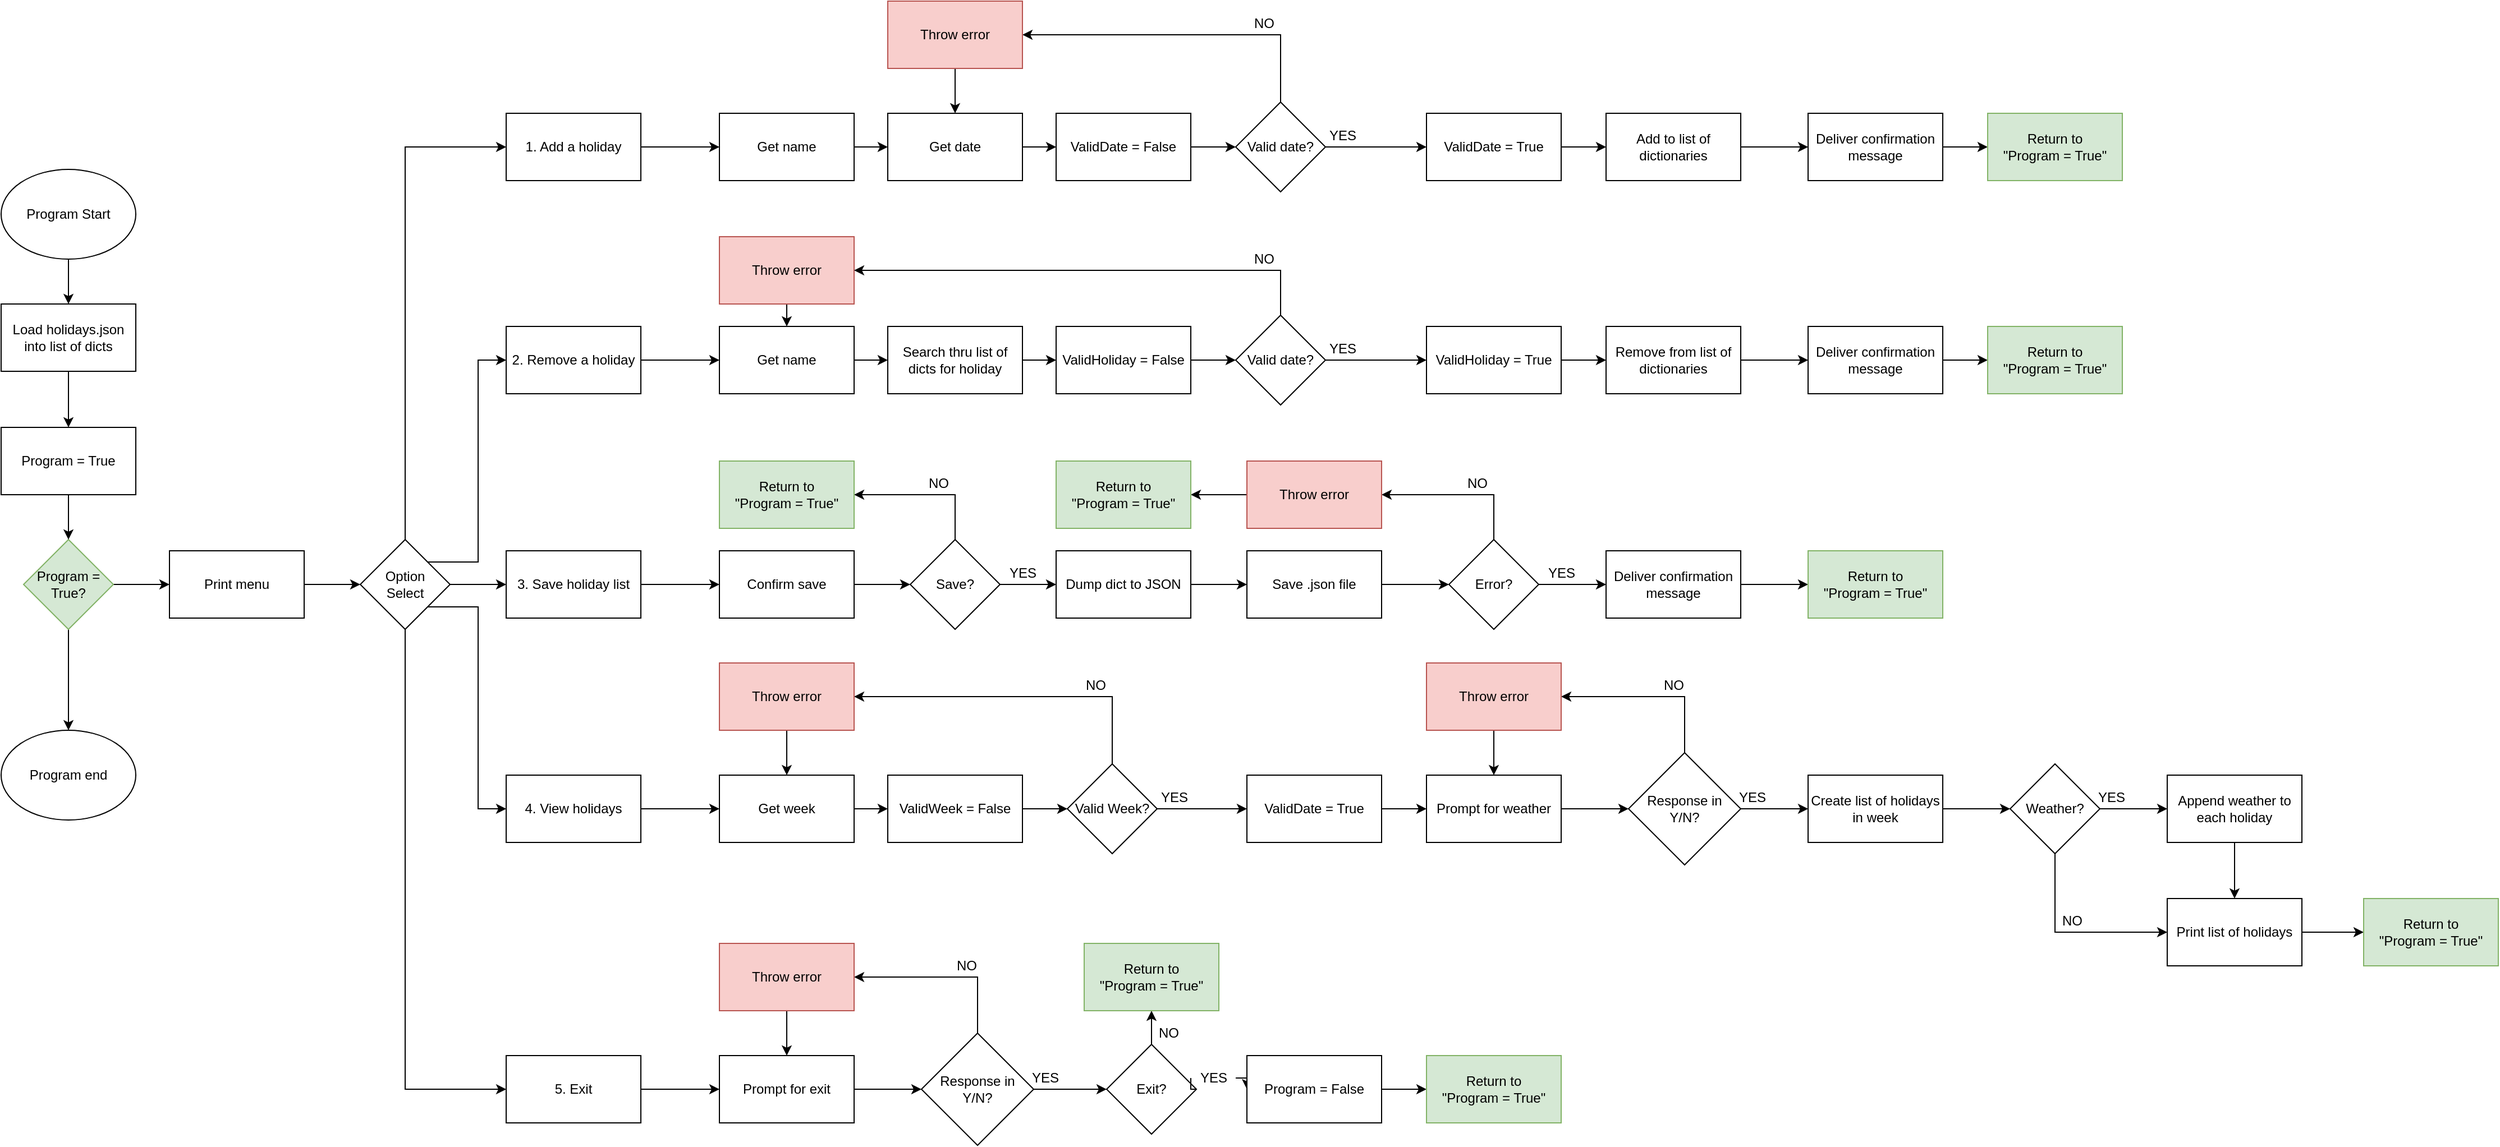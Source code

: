 <mxfile version="15.4.1" type="device"><diagram id="gChN1riZ-aD3KHlzx4yM" name="Page-1"><mxGraphModel dx="1038" dy="947" grid="0" gridSize="10" guides="1" tooltips="1" connect="1" arrows="1" fold="1" page="0" pageScale="1" pageWidth="850" pageHeight="1100" math="0" shadow="0"><root><mxCell id="0"/><mxCell id="1" parent="0"/><mxCell id="xtIDp_8SXlCwcY55oBJd-179" style="edgeStyle=orthogonalEdgeStyle;rounded=0;orthogonalLoop=1;jettySize=auto;html=1;exitX=0.5;exitY=1;exitDx=0;exitDy=0;" parent="1" source="xtIDp_8SXlCwcY55oBJd-1" target="xtIDp_8SXlCwcY55oBJd-19" edge="1"><mxGeometry relative="1" as="geometry"/></mxCell><mxCell id="xtIDp_8SXlCwcY55oBJd-1" value="Program Start" style="ellipse;whiteSpace=wrap;html=1;" parent="1" vertex="1"><mxGeometry x="80" y="-130" width="120" height="80" as="geometry"/></mxCell><mxCell id="xtIDp_8SXlCwcY55oBJd-61" style="edgeStyle=orthogonalEdgeStyle;rounded=0;orthogonalLoop=1;jettySize=auto;html=1;exitX=0.5;exitY=0;exitDx=0;exitDy=0;entryX=0;entryY=0.5;entryDx=0;entryDy=0;" parent="1" source="xtIDp_8SXlCwcY55oBJd-2" target="xtIDp_8SXlCwcY55oBJd-8" edge="1"><mxGeometry relative="1" as="geometry"/></mxCell><mxCell id="xtIDp_8SXlCwcY55oBJd-62" style="edgeStyle=orthogonalEdgeStyle;rounded=0;orthogonalLoop=1;jettySize=auto;html=1;exitX=1;exitY=0;exitDx=0;exitDy=0;entryX=0;entryY=0.5;entryDx=0;entryDy=0;" parent="1" source="xtIDp_8SXlCwcY55oBJd-2" target="xtIDp_8SXlCwcY55oBJd-11" edge="1"><mxGeometry relative="1" as="geometry"/></mxCell><mxCell id="xtIDp_8SXlCwcY55oBJd-63" style="edgeStyle=orthogonalEdgeStyle;rounded=0;orthogonalLoop=1;jettySize=auto;html=1;exitX=1;exitY=0.5;exitDx=0;exitDy=0;entryX=0;entryY=0.5;entryDx=0;entryDy=0;" parent="1" source="xtIDp_8SXlCwcY55oBJd-2" target="xtIDp_8SXlCwcY55oBJd-7" edge="1"><mxGeometry relative="1" as="geometry"/></mxCell><mxCell id="xtIDp_8SXlCwcY55oBJd-64" style="edgeStyle=orthogonalEdgeStyle;rounded=0;orthogonalLoop=1;jettySize=auto;html=1;exitX=1;exitY=1;exitDx=0;exitDy=0;entryX=0;entryY=0.5;entryDx=0;entryDy=0;" parent="1" source="xtIDp_8SXlCwcY55oBJd-2" target="xtIDp_8SXlCwcY55oBJd-10" edge="1"><mxGeometry relative="1" as="geometry"/></mxCell><mxCell id="xtIDp_8SXlCwcY55oBJd-65" style="edgeStyle=orthogonalEdgeStyle;rounded=0;orthogonalLoop=1;jettySize=auto;html=1;exitX=0.5;exitY=1;exitDx=0;exitDy=0;entryX=0;entryY=0.5;entryDx=0;entryDy=0;" parent="1" source="xtIDp_8SXlCwcY55oBJd-2" target="xtIDp_8SXlCwcY55oBJd-9" edge="1"><mxGeometry relative="1" as="geometry"/></mxCell><mxCell id="xtIDp_8SXlCwcY55oBJd-2" value="Option&lt;br&gt;Select" style="rhombus;whiteSpace=wrap;html=1;" parent="1" vertex="1"><mxGeometry x="400" y="200" width="80" height="80" as="geometry"/></mxCell><mxCell id="xtIDp_8SXlCwcY55oBJd-3" value="Program end" style="ellipse;whiteSpace=wrap;html=1;" parent="1" vertex="1"><mxGeometry x="80" y="370" width="120" height="80" as="geometry"/></mxCell><mxCell id="xtIDp_8SXlCwcY55oBJd-182" style="edgeStyle=orthogonalEdgeStyle;rounded=0;orthogonalLoop=1;jettySize=auto;html=1;exitX=0.5;exitY=1;exitDx=0;exitDy=0;" parent="1" source="xtIDp_8SXlCwcY55oBJd-5" target="xtIDp_8SXlCwcY55oBJd-3" edge="1"><mxGeometry relative="1" as="geometry"/></mxCell><mxCell id="xtIDp_8SXlCwcY55oBJd-183" style="edgeStyle=orthogonalEdgeStyle;rounded=0;orthogonalLoop=1;jettySize=auto;html=1;exitX=1;exitY=0.5;exitDx=0;exitDy=0;" parent="1" source="xtIDp_8SXlCwcY55oBJd-5" target="xtIDp_8SXlCwcY55oBJd-6" edge="1"><mxGeometry relative="1" as="geometry"/></mxCell><mxCell id="xtIDp_8SXlCwcY55oBJd-5" value="Program = True?" style="rhombus;whiteSpace=wrap;html=1;fillColor=#d5e8d4;strokeColor=#82b366;" parent="1" vertex="1"><mxGeometry x="100" y="200" width="80" height="80" as="geometry"/></mxCell><mxCell id="xtIDp_8SXlCwcY55oBJd-184" style="edgeStyle=orthogonalEdgeStyle;rounded=0;orthogonalLoop=1;jettySize=auto;html=1;exitX=1;exitY=0.5;exitDx=0;exitDy=0;" parent="1" source="xtIDp_8SXlCwcY55oBJd-6" target="xtIDp_8SXlCwcY55oBJd-2" edge="1"><mxGeometry relative="1" as="geometry"/></mxCell><mxCell id="xtIDp_8SXlCwcY55oBJd-6" value="Print menu" style="rounded=0;whiteSpace=wrap;html=1;" parent="1" vertex="1"><mxGeometry x="230" y="210" width="120" height="60" as="geometry"/></mxCell><mxCell id="xtIDp_8SXlCwcY55oBJd-81" style="edgeStyle=orthogonalEdgeStyle;rounded=0;orthogonalLoop=1;jettySize=auto;html=1;exitX=1;exitY=0.5;exitDx=0;exitDy=0;entryX=0;entryY=0.5;entryDx=0;entryDy=0;" parent="1" source="xtIDp_8SXlCwcY55oBJd-7" target="xtIDp_8SXlCwcY55oBJd-66" edge="1"><mxGeometry relative="1" as="geometry"/></mxCell><mxCell id="xtIDp_8SXlCwcY55oBJd-7" value="3. Save holiday list" style="rounded=0;whiteSpace=wrap;html=1;" parent="1" vertex="1"><mxGeometry x="530" y="210" width="120" height="60" as="geometry"/></mxCell><mxCell id="xtIDp_8SXlCwcY55oBJd-71" style="edgeStyle=orthogonalEdgeStyle;rounded=0;orthogonalLoop=1;jettySize=auto;html=1;exitX=1;exitY=0.5;exitDx=0;exitDy=0;entryX=0;entryY=0.5;entryDx=0;entryDy=0;" parent="1" source="xtIDp_8SXlCwcY55oBJd-8" target="xtIDp_8SXlCwcY55oBJd-12" edge="1"><mxGeometry relative="1" as="geometry"/></mxCell><mxCell id="xtIDp_8SXlCwcY55oBJd-8" value="1. Add a holiday" style="rounded=0;whiteSpace=wrap;html=1;" parent="1" vertex="1"><mxGeometry x="530" y="-180" width="120" height="60" as="geometry"/></mxCell><mxCell id="xtIDp_8SXlCwcY55oBJd-169" style="edgeStyle=orthogonalEdgeStyle;rounded=0;orthogonalLoop=1;jettySize=auto;html=1;exitX=1;exitY=0.5;exitDx=0;exitDy=0;" parent="1" source="xtIDp_8SXlCwcY55oBJd-9" target="xtIDp_8SXlCwcY55oBJd-154" edge="1"><mxGeometry relative="1" as="geometry"/></mxCell><mxCell id="xtIDp_8SXlCwcY55oBJd-9" value="5. Exit" style="rounded=0;whiteSpace=wrap;html=1;" parent="1" vertex="1"><mxGeometry x="530" y="660" width="120" height="60" as="geometry"/></mxCell><mxCell id="xtIDp_8SXlCwcY55oBJd-111" style="edgeStyle=orthogonalEdgeStyle;rounded=0;orthogonalLoop=1;jettySize=auto;html=1;exitX=1;exitY=0.5;exitDx=0;exitDy=0;entryX=0;entryY=0.5;entryDx=0;entryDy=0;" parent="1" source="xtIDp_8SXlCwcY55oBJd-10" target="xtIDp_8SXlCwcY55oBJd-105" edge="1"><mxGeometry relative="1" as="geometry"/></mxCell><mxCell id="xtIDp_8SXlCwcY55oBJd-10" value="4. View holidays" style="rounded=0;whiteSpace=wrap;html=1;" parent="1" vertex="1"><mxGeometry x="530" y="410" width="120" height="60" as="geometry"/></mxCell><mxCell id="xtIDp_8SXlCwcY55oBJd-55" style="edgeStyle=orthogonalEdgeStyle;rounded=0;orthogonalLoop=1;jettySize=auto;html=1;exitX=1;exitY=0.5;exitDx=0;exitDy=0;entryX=0;entryY=0.5;entryDx=0;entryDy=0;" parent="1" source="xtIDp_8SXlCwcY55oBJd-11" target="xtIDp_8SXlCwcY55oBJd-34" edge="1"><mxGeometry relative="1" as="geometry"/></mxCell><mxCell id="xtIDp_8SXlCwcY55oBJd-11" value="2. Remove a holiday" style="rounded=0;whiteSpace=wrap;html=1;" parent="1" vertex="1"><mxGeometry x="530" y="10" width="120" height="60" as="geometry"/></mxCell><mxCell id="xtIDp_8SXlCwcY55oBJd-22" style="edgeStyle=orthogonalEdgeStyle;rounded=0;orthogonalLoop=1;jettySize=auto;html=1;exitX=1;exitY=0.5;exitDx=0;exitDy=0;" parent="1" source="xtIDp_8SXlCwcY55oBJd-12" target="xtIDp_8SXlCwcY55oBJd-17" edge="1"><mxGeometry relative="1" as="geometry"/></mxCell><mxCell id="xtIDp_8SXlCwcY55oBJd-12" value="Get name" style="rounded=0;whiteSpace=wrap;html=1;" parent="1" vertex="1"><mxGeometry x="720" y="-180" width="120" height="60" as="geometry"/></mxCell><mxCell id="xtIDp_8SXlCwcY55oBJd-24" style="edgeStyle=orthogonalEdgeStyle;rounded=0;orthogonalLoop=1;jettySize=auto;html=1;exitX=1;exitY=0.5;exitDx=0;exitDy=0;entryX=0;entryY=0.5;entryDx=0;entryDy=0;" parent="1" source="xtIDp_8SXlCwcY55oBJd-13" target="xtIDp_8SXlCwcY55oBJd-15" edge="1"><mxGeometry relative="1" as="geometry"/></mxCell><mxCell id="xtIDp_8SXlCwcY55oBJd-13" value="ValidDate = False" style="rounded=0;whiteSpace=wrap;html=1;" parent="1" vertex="1"><mxGeometry x="1020" y="-180" width="120" height="60" as="geometry"/></mxCell><mxCell id="xtIDp_8SXlCwcY55oBJd-25" style="edgeStyle=orthogonalEdgeStyle;rounded=0;orthogonalLoop=1;jettySize=auto;html=1;exitX=0.5;exitY=0;exitDx=0;exitDy=0;entryX=1;entryY=0.5;entryDx=0;entryDy=0;" parent="1" source="xtIDp_8SXlCwcY55oBJd-15" target="xtIDp_8SXlCwcY55oBJd-16" edge="1"><mxGeometry relative="1" as="geometry"/></mxCell><mxCell id="xtIDp_8SXlCwcY55oBJd-38" style="edgeStyle=orthogonalEdgeStyle;rounded=0;orthogonalLoop=1;jettySize=auto;html=1;exitX=1;exitY=0.5;exitDx=0;exitDy=0;entryX=0;entryY=0.5;entryDx=0;entryDy=0;" parent="1" source="xtIDp_8SXlCwcY55oBJd-15" target="xtIDp_8SXlCwcY55oBJd-37" edge="1"><mxGeometry relative="1" as="geometry"/></mxCell><mxCell id="xtIDp_8SXlCwcY55oBJd-15" value="Valid date?" style="rhombus;whiteSpace=wrap;html=1;" parent="1" vertex="1"><mxGeometry x="1180" y="-190" width="80" height="80" as="geometry"/></mxCell><mxCell id="xtIDp_8SXlCwcY55oBJd-26" style="edgeStyle=orthogonalEdgeStyle;rounded=0;orthogonalLoop=1;jettySize=auto;html=1;exitX=0.5;exitY=1;exitDx=0;exitDy=0;entryX=0.5;entryY=0;entryDx=0;entryDy=0;" parent="1" source="xtIDp_8SXlCwcY55oBJd-16" target="xtIDp_8SXlCwcY55oBJd-17" edge="1"><mxGeometry relative="1" as="geometry"/></mxCell><mxCell id="xtIDp_8SXlCwcY55oBJd-16" value="Throw error" style="rounded=0;whiteSpace=wrap;html=1;fillColor=#f8cecc;strokeColor=#b85450;" parent="1" vertex="1"><mxGeometry x="870" y="-280" width="120" height="60" as="geometry"/></mxCell><mxCell id="xtIDp_8SXlCwcY55oBJd-23" style="edgeStyle=orthogonalEdgeStyle;rounded=0;orthogonalLoop=1;jettySize=auto;html=1;exitX=1;exitY=0.5;exitDx=0;exitDy=0;" parent="1" source="xtIDp_8SXlCwcY55oBJd-17" target="xtIDp_8SXlCwcY55oBJd-13" edge="1"><mxGeometry relative="1" as="geometry"/></mxCell><mxCell id="xtIDp_8SXlCwcY55oBJd-17" value="Get date" style="rounded=0;whiteSpace=wrap;html=1;" parent="1" vertex="1"><mxGeometry x="870" y="-180" width="120" height="60" as="geometry"/></mxCell><mxCell id="xtIDp_8SXlCwcY55oBJd-31" style="edgeStyle=orthogonalEdgeStyle;rounded=0;orthogonalLoop=1;jettySize=auto;html=1;exitX=1;exitY=0.5;exitDx=0;exitDy=0;entryX=0;entryY=0.5;entryDx=0;entryDy=0;" parent="1" source="xtIDp_8SXlCwcY55oBJd-18" target="xtIDp_8SXlCwcY55oBJd-20" edge="1"><mxGeometry relative="1" as="geometry"/></mxCell><mxCell id="xtIDp_8SXlCwcY55oBJd-18" value="Add to list of dictionaries" style="rounded=0;whiteSpace=wrap;html=1;" parent="1" vertex="1"><mxGeometry x="1510" y="-180" width="120" height="60" as="geometry"/></mxCell><mxCell id="xtIDp_8SXlCwcY55oBJd-180" style="edgeStyle=orthogonalEdgeStyle;rounded=0;orthogonalLoop=1;jettySize=auto;html=1;exitX=0.5;exitY=1;exitDx=0;exitDy=0;entryX=0.5;entryY=0;entryDx=0;entryDy=0;" parent="1" source="xtIDp_8SXlCwcY55oBJd-19" target="xtIDp_8SXlCwcY55oBJd-137" edge="1"><mxGeometry relative="1" as="geometry"/></mxCell><mxCell id="xtIDp_8SXlCwcY55oBJd-19" value="Load holidays.json into list of dicts" style="rounded=0;whiteSpace=wrap;html=1;" parent="1" vertex="1"><mxGeometry x="80" y="-10" width="120" height="60" as="geometry"/></mxCell><mxCell id="xtIDp_8SXlCwcY55oBJd-33" style="edgeStyle=orthogonalEdgeStyle;rounded=0;orthogonalLoop=1;jettySize=auto;html=1;exitX=1;exitY=0.5;exitDx=0;exitDy=0;" parent="1" source="xtIDp_8SXlCwcY55oBJd-20" target="xtIDp_8SXlCwcY55oBJd-32" edge="1"><mxGeometry relative="1" as="geometry"/></mxCell><mxCell id="xtIDp_8SXlCwcY55oBJd-20" value="Deliver confirmation message" style="rounded=0;whiteSpace=wrap;html=1;" parent="1" vertex="1"><mxGeometry x="1690" y="-180" width="120" height="60" as="geometry"/></mxCell><mxCell id="xtIDp_8SXlCwcY55oBJd-27" value="YES" style="text;html=1;align=center;verticalAlign=middle;resizable=0;points=[];autosize=1;strokeColor=none;fillColor=none;" parent="1" vertex="1"><mxGeometry x="1255" y="-170" width="40" height="20" as="geometry"/></mxCell><mxCell id="xtIDp_8SXlCwcY55oBJd-30" value="NO" style="text;html=1;align=center;verticalAlign=middle;resizable=0;points=[];autosize=1;strokeColor=none;fillColor=none;" parent="1" vertex="1"><mxGeometry x="1190" y="-270" width="30" height="20" as="geometry"/></mxCell><mxCell id="xtIDp_8SXlCwcY55oBJd-32" value="Return to&lt;br&gt;&quot;Program = True&quot;" style="rounded=0;whiteSpace=wrap;html=1;fillColor=#d5e8d4;strokeColor=#82b366;" parent="1" vertex="1"><mxGeometry x="1850" y="-180" width="120" height="60" as="geometry"/></mxCell><mxCell id="xtIDp_8SXlCwcY55oBJd-56" style="edgeStyle=orthogonalEdgeStyle;rounded=0;orthogonalLoop=1;jettySize=auto;html=1;exitX=1;exitY=0.5;exitDx=0;exitDy=0;entryX=0;entryY=0.5;entryDx=0;entryDy=0;" parent="1" source="xtIDp_8SXlCwcY55oBJd-34" target="xtIDp_8SXlCwcY55oBJd-35" edge="1"><mxGeometry relative="1" as="geometry"/></mxCell><mxCell id="xtIDp_8SXlCwcY55oBJd-34" value="Get name" style="rounded=0;whiteSpace=wrap;html=1;" parent="1" vertex="1"><mxGeometry x="720" y="10" width="120" height="60" as="geometry"/></mxCell><mxCell id="xtIDp_8SXlCwcY55oBJd-58" style="edgeStyle=orthogonalEdgeStyle;rounded=0;orthogonalLoop=1;jettySize=auto;html=1;exitX=1;exitY=0.5;exitDx=0;exitDy=0;entryX=0;entryY=0.5;entryDx=0;entryDy=0;" parent="1" source="xtIDp_8SXlCwcY55oBJd-35" target="xtIDp_8SXlCwcY55oBJd-36" edge="1"><mxGeometry relative="1" as="geometry"/></mxCell><mxCell id="xtIDp_8SXlCwcY55oBJd-35" value="Search thru list of dicts for holiday" style="rounded=0;whiteSpace=wrap;html=1;" parent="1" vertex="1"><mxGeometry x="870" y="10" width="120" height="60" as="geometry"/></mxCell><mxCell id="xtIDp_8SXlCwcY55oBJd-59" style="edgeStyle=orthogonalEdgeStyle;rounded=0;orthogonalLoop=1;jettySize=auto;html=1;exitX=1;exitY=0.5;exitDx=0;exitDy=0;entryX=0;entryY=0.5;entryDx=0;entryDy=0;" parent="1" source="xtIDp_8SXlCwcY55oBJd-36" target="xtIDp_8SXlCwcY55oBJd-42" edge="1"><mxGeometry relative="1" as="geometry"/></mxCell><mxCell id="xtIDp_8SXlCwcY55oBJd-36" value="ValidHoliday = False" style="rounded=0;whiteSpace=wrap;html=1;" parent="1" vertex="1"><mxGeometry x="1020" y="10" width="120" height="60" as="geometry"/></mxCell><mxCell id="xtIDp_8SXlCwcY55oBJd-45" style="edgeStyle=orthogonalEdgeStyle;rounded=0;orthogonalLoop=1;jettySize=auto;html=1;exitX=1;exitY=0.5;exitDx=0;exitDy=0;" parent="1" source="xtIDp_8SXlCwcY55oBJd-37" target="xtIDp_8SXlCwcY55oBJd-18" edge="1"><mxGeometry relative="1" as="geometry"/></mxCell><mxCell id="xtIDp_8SXlCwcY55oBJd-37" value="ValidDate = True" style="rounded=0;whiteSpace=wrap;html=1;" parent="1" vertex="1"><mxGeometry x="1350" y="-180" width="120" height="60" as="geometry"/></mxCell><mxCell id="xtIDp_8SXlCwcY55oBJd-41" style="edgeStyle=orthogonalEdgeStyle;rounded=0;orthogonalLoop=1;jettySize=auto;html=1;exitX=0.5;exitY=1;exitDx=0;exitDy=0;entryX=0.5;entryY=0;entryDx=0;entryDy=0;" parent="1" source="xtIDp_8SXlCwcY55oBJd-39" target="xtIDp_8SXlCwcY55oBJd-34" edge="1"><mxGeometry relative="1" as="geometry"/></mxCell><mxCell id="xtIDp_8SXlCwcY55oBJd-39" value="Throw error" style="rounded=0;whiteSpace=wrap;html=1;fillColor=#f8cecc;strokeColor=#b85450;" parent="1" vertex="1"><mxGeometry x="720" y="-70" width="120" height="60" as="geometry"/></mxCell><mxCell id="xtIDp_8SXlCwcY55oBJd-43" style="edgeStyle=orthogonalEdgeStyle;rounded=0;orthogonalLoop=1;jettySize=auto;html=1;exitX=0.5;exitY=0;exitDx=0;exitDy=0;entryX=1;entryY=0.5;entryDx=0;entryDy=0;" parent="1" source="xtIDp_8SXlCwcY55oBJd-42" target="xtIDp_8SXlCwcY55oBJd-39" edge="1"><mxGeometry relative="1" as="geometry"/></mxCell><mxCell id="xtIDp_8SXlCwcY55oBJd-47" style="edgeStyle=orthogonalEdgeStyle;rounded=0;orthogonalLoop=1;jettySize=auto;html=1;exitX=1;exitY=0.5;exitDx=0;exitDy=0;entryX=0;entryY=0.5;entryDx=0;entryDy=0;" parent="1" source="xtIDp_8SXlCwcY55oBJd-42" target="xtIDp_8SXlCwcY55oBJd-46" edge="1"><mxGeometry relative="1" as="geometry"/></mxCell><mxCell id="xtIDp_8SXlCwcY55oBJd-42" value="Valid date?" style="rhombus;whiteSpace=wrap;html=1;" parent="1" vertex="1"><mxGeometry x="1180" width="80" height="80" as="geometry"/></mxCell><mxCell id="xtIDp_8SXlCwcY55oBJd-44" value="YES" style="text;html=1;align=center;verticalAlign=middle;resizable=0;points=[];autosize=1;strokeColor=none;fillColor=none;" parent="1" vertex="1"><mxGeometry x="1255" y="20" width="40" height="20" as="geometry"/></mxCell><mxCell id="xtIDp_8SXlCwcY55oBJd-54" style="edgeStyle=orthogonalEdgeStyle;rounded=0;orthogonalLoop=1;jettySize=auto;html=1;exitX=1;exitY=0.5;exitDx=0;exitDy=0;entryX=0;entryY=0.5;entryDx=0;entryDy=0;" parent="1" source="xtIDp_8SXlCwcY55oBJd-46" target="xtIDp_8SXlCwcY55oBJd-50" edge="1"><mxGeometry relative="1" as="geometry"/></mxCell><mxCell id="xtIDp_8SXlCwcY55oBJd-46" value="ValidHoliday = True" style="rounded=0;whiteSpace=wrap;html=1;" parent="1" vertex="1"><mxGeometry x="1350" y="10" width="120" height="60" as="geometry"/></mxCell><mxCell id="xtIDp_8SXlCwcY55oBJd-48" value="NO" style="text;html=1;align=center;verticalAlign=middle;resizable=0;points=[];autosize=1;strokeColor=none;fillColor=none;" parent="1" vertex="1"><mxGeometry x="1190" y="-60" width="30" height="20" as="geometry"/></mxCell><mxCell id="xtIDp_8SXlCwcY55oBJd-49" style="edgeStyle=orthogonalEdgeStyle;rounded=0;orthogonalLoop=1;jettySize=auto;html=1;exitX=1;exitY=0.5;exitDx=0;exitDy=0;entryX=0;entryY=0.5;entryDx=0;entryDy=0;" parent="1" source="xtIDp_8SXlCwcY55oBJd-50" target="xtIDp_8SXlCwcY55oBJd-52" edge="1"><mxGeometry relative="1" as="geometry"/></mxCell><mxCell id="xtIDp_8SXlCwcY55oBJd-50" value="Remove from list of dictionaries" style="rounded=0;whiteSpace=wrap;html=1;" parent="1" vertex="1"><mxGeometry x="1510" y="10" width="120" height="60" as="geometry"/></mxCell><mxCell id="xtIDp_8SXlCwcY55oBJd-51" style="edgeStyle=orthogonalEdgeStyle;rounded=0;orthogonalLoop=1;jettySize=auto;html=1;exitX=1;exitY=0.5;exitDx=0;exitDy=0;" parent="1" source="xtIDp_8SXlCwcY55oBJd-52" target="xtIDp_8SXlCwcY55oBJd-53" edge="1"><mxGeometry relative="1" as="geometry"/></mxCell><mxCell id="xtIDp_8SXlCwcY55oBJd-52" value="Deliver confirmation message" style="rounded=0;whiteSpace=wrap;html=1;" parent="1" vertex="1"><mxGeometry x="1690" y="10" width="120" height="60" as="geometry"/></mxCell><mxCell id="xtIDp_8SXlCwcY55oBJd-53" value="Return to&lt;br&gt;&quot;Program = True&quot;" style="rounded=0;whiteSpace=wrap;html=1;fillColor=#d5e8d4;strokeColor=#82b366;" parent="1" vertex="1"><mxGeometry x="1850" y="10" width="120" height="60" as="geometry"/></mxCell><mxCell id="xtIDp_8SXlCwcY55oBJd-82" style="edgeStyle=orthogonalEdgeStyle;rounded=0;orthogonalLoop=1;jettySize=auto;html=1;exitX=1;exitY=0.5;exitDx=0;exitDy=0;" parent="1" source="xtIDp_8SXlCwcY55oBJd-66" target="xtIDp_8SXlCwcY55oBJd-68" edge="1"><mxGeometry relative="1" as="geometry"/></mxCell><mxCell id="xtIDp_8SXlCwcY55oBJd-66" value="Confirm save" style="rounded=0;whiteSpace=wrap;html=1;" parent="1" vertex="1"><mxGeometry x="720" y="210" width="120" height="60" as="geometry"/></mxCell><mxCell id="xtIDp_8SXlCwcY55oBJd-83" style="edgeStyle=orthogonalEdgeStyle;rounded=0;orthogonalLoop=1;jettySize=auto;html=1;exitX=1;exitY=0.5;exitDx=0;exitDy=0;entryX=0;entryY=0.5;entryDx=0;entryDy=0;" parent="1" source="xtIDp_8SXlCwcY55oBJd-68" target="xtIDp_8SXlCwcY55oBJd-73" edge="1"><mxGeometry relative="1" as="geometry"/></mxCell><mxCell id="xtIDp_8SXlCwcY55oBJd-90" style="edgeStyle=orthogonalEdgeStyle;rounded=0;orthogonalLoop=1;jettySize=auto;html=1;exitX=0.5;exitY=0;exitDx=0;exitDy=0;entryX=1;entryY=0.5;entryDx=0;entryDy=0;" parent="1" source="xtIDp_8SXlCwcY55oBJd-68" target="xtIDp_8SXlCwcY55oBJd-70" edge="1"><mxGeometry relative="1" as="geometry"/></mxCell><mxCell id="xtIDp_8SXlCwcY55oBJd-68" value="Save?" style="rhombus;whiteSpace=wrap;html=1;" parent="1" vertex="1"><mxGeometry x="890" y="200" width="80" height="80" as="geometry"/></mxCell><mxCell id="xtIDp_8SXlCwcY55oBJd-70" value="Return to &lt;br&gt;&quot;Program = True&quot;" style="rounded=0;whiteSpace=wrap;html=1;fillColor=#d5e8d4;strokeColor=#82b366;" parent="1" vertex="1"><mxGeometry x="720" y="130" width="120" height="60" as="geometry"/></mxCell><mxCell id="xtIDp_8SXlCwcY55oBJd-84" style="edgeStyle=orthogonalEdgeStyle;rounded=0;orthogonalLoop=1;jettySize=auto;html=1;exitX=1;exitY=0.5;exitDx=0;exitDy=0;entryX=0;entryY=0.5;entryDx=0;entryDy=0;" parent="1" source="xtIDp_8SXlCwcY55oBJd-73" target="xtIDp_8SXlCwcY55oBJd-74" edge="1"><mxGeometry relative="1" as="geometry"/></mxCell><mxCell id="xtIDp_8SXlCwcY55oBJd-73" value="Dump dict to JSON" style="rounded=0;whiteSpace=wrap;html=1;" parent="1" vertex="1"><mxGeometry x="1020" y="210" width="120" height="60" as="geometry"/></mxCell><mxCell id="xtIDp_8SXlCwcY55oBJd-85" style="edgeStyle=orthogonalEdgeStyle;rounded=0;orthogonalLoop=1;jettySize=auto;html=1;exitX=1;exitY=0.5;exitDx=0;exitDy=0;entryX=0;entryY=0.5;entryDx=0;entryDy=0;" parent="1" source="xtIDp_8SXlCwcY55oBJd-74" target="xtIDp_8SXlCwcY55oBJd-76" edge="1"><mxGeometry relative="1" as="geometry"/></mxCell><mxCell id="xtIDp_8SXlCwcY55oBJd-74" value="Save .json file" style="rounded=0;whiteSpace=wrap;html=1;" parent="1" vertex="1"><mxGeometry x="1190" y="210" width="120" height="60" as="geometry"/></mxCell><mxCell id="xtIDp_8SXlCwcY55oBJd-86" style="edgeStyle=orthogonalEdgeStyle;rounded=0;orthogonalLoop=1;jettySize=auto;html=1;exitX=1;exitY=0.5;exitDx=0;exitDy=0;entryX=0;entryY=0.5;entryDx=0;entryDy=0;" parent="1" source="xtIDp_8SXlCwcY55oBJd-76" target="xtIDp_8SXlCwcY55oBJd-79" edge="1"><mxGeometry relative="1" as="geometry"/></mxCell><mxCell id="xtIDp_8SXlCwcY55oBJd-88" style="edgeStyle=orthogonalEdgeStyle;rounded=0;orthogonalLoop=1;jettySize=auto;html=1;exitX=0.5;exitY=0;exitDx=0;exitDy=0;entryX=1;entryY=0.5;entryDx=0;entryDy=0;" parent="1" source="xtIDp_8SXlCwcY55oBJd-76" target="xtIDp_8SXlCwcY55oBJd-77" edge="1"><mxGeometry relative="1" as="geometry"/></mxCell><mxCell id="xtIDp_8SXlCwcY55oBJd-76" value="Error?" style="rhombus;whiteSpace=wrap;html=1;" parent="1" vertex="1"><mxGeometry x="1370" y="200" width="80" height="80" as="geometry"/></mxCell><mxCell id="xtIDp_8SXlCwcY55oBJd-89" style="edgeStyle=orthogonalEdgeStyle;rounded=0;orthogonalLoop=1;jettySize=auto;html=1;exitX=0;exitY=0.5;exitDx=0;exitDy=0;" parent="1" source="xtIDp_8SXlCwcY55oBJd-77" target="xtIDp_8SXlCwcY55oBJd-78" edge="1"><mxGeometry relative="1" as="geometry"/></mxCell><mxCell id="xtIDp_8SXlCwcY55oBJd-77" value="Throw error" style="rounded=0;whiteSpace=wrap;html=1;fillColor=#f8cecc;strokeColor=#b85450;" parent="1" vertex="1"><mxGeometry x="1190" y="130" width="120" height="60" as="geometry"/></mxCell><mxCell id="xtIDp_8SXlCwcY55oBJd-78" value="Return to&lt;br&gt;&quot;Program = True&quot;" style="rounded=0;whiteSpace=wrap;html=1;fillColor=#d5e8d4;strokeColor=#82b366;" parent="1" vertex="1"><mxGeometry x="1020" y="130" width="120" height="60" as="geometry"/></mxCell><mxCell id="xtIDp_8SXlCwcY55oBJd-87" style="edgeStyle=orthogonalEdgeStyle;rounded=0;orthogonalLoop=1;jettySize=auto;html=1;exitX=1;exitY=0.5;exitDx=0;exitDy=0;entryX=0;entryY=0.5;entryDx=0;entryDy=0;" parent="1" source="xtIDp_8SXlCwcY55oBJd-79" target="xtIDp_8SXlCwcY55oBJd-80" edge="1"><mxGeometry relative="1" as="geometry"/></mxCell><mxCell id="xtIDp_8SXlCwcY55oBJd-79" value="Deliver confirmation message" style="rounded=0;whiteSpace=wrap;html=1;" parent="1" vertex="1"><mxGeometry x="1510" y="210" width="120" height="60" as="geometry"/></mxCell><mxCell id="xtIDp_8SXlCwcY55oBJd-80" value="Return to&lt;br&gt;&quot;Program = True&quot;" style="rounded=0;whiteSpace=wrap;html=1;fillColor=#d5e8d4;strokeColor=#82b366;" parent="1" vertex="1"><mxGeometry x="1690" y="210" width="120" height="60" as="geometry"/></mxCell><mxCell id="xtIDp_8SXlCwcY55oBJd-92" value="NO" style="text;html=1;align=center;verticalAlign=middle;resizable=0;points=[];autosize=1;strokeColor=none;fillColor=none;" parent="1" vertex="1"><mxGeometry x="1380" y="140" width="30" height="20" as="geometry"/></mxCell><mxCell id="xtIDp_8SXlCwcY55oBJd-93" value="NO" style="text;html=1;align=center;verticalAlign=middle;resizable=0;points=[];autosize=1;strokeColor=none;fillColor=none;" parent="1" vertex="1"><mxGeometry x="900" y="140" width="30" height="20" as="geometry"/></mxCell><mxCell id="xtIDp_8SXlCwcY55oBJd-94" value="YES" style="text;html=1;align=center;verticalAlign=middle;resizable=0;points=[];autosize=1;strokeColor=none;fillColor=none;" parent="1" vertex="1"><mxGeometry x="1450" y="220" width="40" height="20" as="geometry"/></mxCell><mxCell id="xtIDp_8SXlCwcY55oBJd-95" value="YES" style="text;html=1;align=center;verticalAlign=middle;resizable=0;points=[];autosize=1;strokeColor=none;fillColor=none;" parent="1" vertex="1"><mxGeometry x="970" y="220" width="40" height="20" as="geometry"/></mxCell><mxCell id="xtIDp_8SXlCwcY55oBJd-97" style="edgeStyle=orthogonalEdgeStyle;rounded=0;orthogonalLoop=1;jettySize=auto;html=1;exitX=1;exitY=0.5;exitDx=0;exitDy=0;entryX=0;entryY=0.5;entryDx=0;entryDy=0;" parent="1" source="xtIDp_8SXlCwcY55oBJd-98" target="xtIDp_8SXlCwcY55oBJd-101" edge="1"><mxGeometry relative="1" as="geometry"/></mxCell><mxCell id="xtIDp_8SXlCwcY55oBJd-98" value="ValidWeek = False" style="rounded=0;whiteSpace=wrap;html=1;" parent="1" vertex="1"><mxGeometry x="870" y="410" width="120" height="60" as="geometry"/></mxCell><mxCell id="xtIDp_8SXlCwcY55oBJd-99" style="edgeStyle=orthogonalEdgeStyle;rounded=0;orthogonalLoop=1;jettySize=auto;html=1;exitX=0.5;exitY=0;exitDx=0;exitDy=0;entryX=1;entryY=0.5;entryDx=0;entryDy=0;" parent="1" source="xtIDp_8SXlCwcY55oBJd-101" target="xtIDp_8SXlCwcY55oBJd-103" edge="1"><mxGeometry relative="1" as="geometry"/></mxCell><mxCell id="xtIDp_8SXlCwcY55oBJd-100" style="edgeStyle=orthogonalEdgeStyle;rounded=0;orthogonalLoop=1;jettySize=auto;html=1;exitX=1;exitY=0.5;exitDx=0;exitDy=0;entryX=0;entryY=0.5;entryDx=0;entryDy=0;" parent="1" source="xtIDp_8SXlCwcY55oBJd-101" target="xtIDp_8SXlCwcY55oBJd-108" edge="1"><mxGeometry relative="1" as="geometry"/></mxCell><mxCell id="xtIDp_8SXlCwcY55oBJd-101" value="Valid Week?" style="rhombus;whiteSpace=wrap;html=1;" parent="1" vertex="1"><mxGeometry x="1030" y="400" width="80" height="80" as="geometry"/></mxCell><mxCell id="xtIDp_8SXlCwcY55oBJd-102" style="edgeStyle=orthogonalEdgeStyle;rounded=0;orthogonalLoop=1;jettySize=auto;html=1;exitX=0.5;exitY=1;exitDx=0;exitDy=0;entryX=0.5;entryY=0;entryDx=0;entryDy=0;" parent="1" source="xtIDp_8SXlCwcY55oBJd-103" target="xtIDp_8SXlCwcY55oBJd-105" edge="1"><mxGeometry relative="1" as="geometry"/></mxCell><mxCell id="xtIDp_8SXlCwcY55oBJd-103" value="Throw error" style="rounded=0;whiteSpace=wrap;html=1;fillColor=#f8cecc;strokeColor=#b85450;" parent="1" vertex="1"><mxGeometry x="720" y="310" width="120" height="60" as="geometry"/></mxCell><mxCell id="xtIDp_8SXlCwcY55oBJd-104" style="edgeStyle=orthogonalEdgeStyle;rounded=0;orthogonalLoop=1;jettySize=auto;html=1;exitX=1;exitY=0.5;exitDx=0;exitDy=0;" parent="1" source="xtIDp_8SXlCwcY55oBJd-105" target="xtIDp_8SXlCwcY55oBJd-98" edge="1"><mxGeometry relative="1" as="geometry"/></mxCell><mxCell id="xtIDp_8SXlCwcY55oBJd-105" value="Get week" style="rounded=0;whiteSpace=wrap;html=1;" parent="1" vertex="1"><mxGeometry x="720" y="410" width="120" height="60" as="geometry"/></mxCell><mxCell id="xtIDp_8SXlCwcY55oBJd-106" value="YES" style="text;html=1;align=center;verticalAlign=middle;resizable=0;points=[];autosize=1;strokeColor=none;fillColor=none;" parent="1" vertex="1"><mxGeometry x="1105" y="420" width="40" height="20" as="geometry"/></mxCell><mxCell id="xtIDp_8SXlCwcY55oBJd-107" value="NO" style="text;html=1;align=center;verticalAlign=middle;resizable=0;points=[];autosize=1;strokeColor=none;fillColor=none;" parent="1" vertex="1"><mxGeometry x="1040" y="320" width="30" height="20" as="geometry"/></mxCell><mxCell id="xtIDp_8SXlCwcY55oBJd-119" style="edgeStyle=orthogonalEdgeStyle;rounded=0;orthogonalLoop=1;jettySize=auto;html=1;exitX=1;exitY=0.5;exitDx=0;exitDy=0;" parent="1" source="xtIDp_8SXlCwcY55oBJd-108" target="xtIDp_8SXlCwcY55oBJd-110" edge="1"><mxGeometry relative="1" as="geometry"/></mxCell><mxCell id="xtIDp_8SXlCwcY55oBJd-108" value="ValidDate = True" style="rounded=0;whiteSpace=wrap;html=1;" parent="1" vertex="1"><mxGeometry x="1190" y="410" width="120" height="60" as="geometry"/></mxCell><mxCell id="xtIDp_8SXlCwcY55oBJd-133" style="edgeStyle=orthogonalEdgeStyle;rounded=0;orthogonalLoop=1;jettySize=auto;html=1;exitX=1;exitY=0.5;exitDx=0;exitDy=0;entryX=0;entryY=0.5;entryDx=0;entryDy=0;" parent="1" source="xtIDp_8SXlCwcY55oBJd-110" target="xtIDp_8SXlCwcY55oBJd-129" edge="1"><mxGeometry relative="1" as="geometry"/></mxCell><mxCell id="xtIDp_8SXlCwcY55oBJd-110" value="Prompt for weather" style="rounded=0;whiteSpace=wrap;html=1;" parent="1" vertex="1"><mxGeometry x="1350" y="410" width="120" height="60" as="geometry"/></mxCell><mxCell id="xtIDp_8SXlCwcY55oBJd-122" style="edgeStyle=orthogonalEdgeStyle;rounded=0;orthogonalLoop=1;jettySize=auto;html=1;exitX=1;exitY=0.5;exitDx=0;exitDy=0;" parent="1" source="xtIDp_8SXlCwcY55oBJd-113" target="xtIDp_8SXlCwcY55oBJd-116" edge="1"><mxGeometry relative="1" as="geometry"/></mxCell><mxCell id="xtIDp_8SXlCwcY55oBJd-123" style="edgeStyle=orthogonalEdgeStyle;rounded=0;orthogonalLoop=1;jettySize=auto;html=1;exitX=0.5;exitY=1;exitDx=0;exitDy=0;" parent="1" source="xtIDp_8SXlCwcY55oBJd-113" target="xtIDp_8SXlCwcY55oBJd-117" edge="1"><mxGeometry relative="1" as="geometry"><Array as="points"><mxPoint x="1910" y="550"/></Array></mxGeometry></mxCell><mxCell id="xtIDp_8SXlCwcY55oBJd-113" value="Weather?" style="rhombus;whiteSpace=wrap;html=1;" parent="1" vertex="1"><mxGeometry x="1870" y="400" width="80" height="80" as="geometry"/></mxCell><mxCell id="xtIDp_8SXlCwcY55oBJd-121" style="edgeStyle=orthogonalEdgeStyle;rounded=0;orthogonalLoop=1;jettySize=auto;html=1;exitX=1;exitY=0.5;exitDx=0;exitDy=0;" parent="1" source="xtIDp_8SXlCwcY55oBJd-114" target="xtIDp_8SXlCwcY55oBJd-113" edge="1"><mxGeometry relative="1" as="geometry"/></mxCell><mxCell id="xtIDp_8SXlCwcY55oBJd-114" value="Create list of holidays &lt;br&gt;in week" style="rounded=0;whiteSpace=wrap;html=1;" parent="1" vertex="1"><mxGeometry x="1690" y="410" width="120" height="60" as="geometry"/></mxCell><mxCell id="xtIDp_8SXlCwcY55oBJd-124" style="edgeStyle=orthogonalEdgeStyle;rounded=0;orthogonalLoop=1;jettySize=auto;html=1;exitX=0.5;exitY=1;exitDx=0;exitDy=0;entryX=0.5;entryY=0;entryDx=0;entryDy=0;" parent="1" source="xtIDp_8SXlCwcY55oBJd-116" target="xtIDp_8SXlCwcY55oBJd-117" edge="1"><mxGeometry relative="1" as="geometry"/></mxCell><mxCell id="xtIDp_8SXlCwcY55oBJd-116" value="Append weather to each holiday" style="rounded=0;whiteSpace=wrap;html=1;" parent="1" vertex="1"><mxGeometry x="2010" y="410" width="120" height="60" as="geometry"/></mxCell><mxCell id="xtIDp_8SXlCwcY55oBJd-125" style="edgeStyle=orthogonalEdgeStyle;rounded=0;orthogonalLoop=1;jettySize=auto;html=1;exitX=1;exitY=0.5;exitDx=0;exitDy=0;entryX=0;entryY=0.5;entryDx=0;entryDy=0;" parent="1" source="xtIDp_8SXlCwcY55oBJd-117" target="xtIDp_8SXlCwcY55oBJd-118" edge="1"><mxGeometry relative="1" as="geometry"/></mxCell><mxCell id="xtIDp_8SXlCwcY55oBJd-117" value="Print list of holidays" style="rounded=0;whiteSpace=wrap;html=1;" parent="1" vertex="1"><mxGeometry x="2010" y="520" width="120" height="60" as="geometry"/></mxCell><mxCell id="xtIDp_8SXlCwcY55oBJd-118" value="Return to&lt;br&gt;&quot;Program = True&quot;" style="rounded=0;whiteSpace=wrap;html=1;fillColor=#d5e8d4;strokeColor=#82b366;" parent="1" vertex="1"><mxGeometry x="2185" y="520" width="120" height="60" as="geometry"/></mxCell><mxCell id="xtIDp_8SXlCwcY55oBJd-126" value="NO" style="text;html=1;align=center;verticalAlign=middle;resizable=0;points=[];autosize=1;strokeColor=none;fillColor=none;" parent="1" vertex="1"><mxGeometry x="1910" y="530" width="30" height="20" as="geometry"/></mxCell><mxCell id="xtIDp_8SXlCwcY55oBJd-127" value="YES" style="text;html=1;align=center;verticalAlign=middle;resizable=0;points=[];autosize=1;strokeColor=none;fillColor=none;" parent="1" vertex="1"><mxGeometry x="1940" y="420" width="40" height="20" as="geometry"/></mxCell><mxCell id="xtIDp_8SXlCwcY55oBJd-131" style="edgeStyle=orthogonalEdgeStyle;rounded=0;orthogonalLoop=1;jettySize=auto;html=1;exitX=0.5;exitY=0;exitDx=0;exitDy=0;entryX=1;entryY=0.5;entryDx=0;entryDy=0;" parent="1" source="xtIDp_8SXlCwcY55oBJd-129" target="xtIDp_8SXlCwcY55oBJd-130" edge="1"><mxGeometry relative="1" as="geometry"/></mxCell><mxCell id="xtIDp_8SXlCwcY55oBJd-134" style="edgeStyle=orthogonalEdgeStyle;rounded=0;orthogonalLoop=1;jettySize=auto;html=1;exitX=1;exitY=0.5;exitDx=0;exitDy=0;" parent="1" source="xtIDp_8SXlCwcY55oBJd-129" target="xtIDp_8SXlCwcY55oBJd-114" edge="1"><mxGeometry relative="1" as="geometry"/></mxCell><mxCell id="xtIDp_8SXlCwcY55oBJd-129" value="Response in&lt;br&gt;Y/N?" style="rhombus;whiteSpace=wrap;html=1;" parent="1" vertex="1"><mxGeometry x="1530" y="390" width="100" height="100" as="geometry"/></mxCell><mxCell id="xtIDp_8SXlCwcY55oBJd-132" style="edgeStyle=orthogonalEdgeStyle;rounded=0;orthogonalLoop=1;jettySize=auto;html=1;exitX=0.5;exitY=1;exitDx=0;exitDy=0;" parent="1" source="xtIDp_8SXlCwcY55oBJd-130" target="xtIDp_8SXlCwcY55oBJd-110" edge="1"><mxGeometry relative="1" as="geometry"/></mxCell><mxCell id="xtIDp_8SXlCwcY55oBJd-130" value="Throw error" style="rounded=0;whiteSpace=wrap;html=1;fillColor=#f8cecc;strokeColor=#b85450;" parent="1" vertex="1"><mxGeometry x="1350" y="310" width="120" height="60" as="geometry"/></mxCell><mxCell id="xtIDp_8SXlCwcY55oBJd-135" value="NO" style="text;html=1;align=center;verticalAlign=middle;resizable=0;points=[];autosize=1;strokeColor=none;fillColor=none;" parent="1" vertex="1"><mxGeometry x="1555" y="320" width="30" height="20" as="geometry"/></mxCell><mxCell id="xtIDp_8SXlCwcY55oBJd-136" value="YES" style="text;html=1;align=center;verticalAlign=middle;resizable=0;points=[];autosize=1;strokeColor=none;fillColor=none;" parent="1" vertex="1"><mxGeometry x="1620" y="420" width="40" height="20" as="geometry"/></mxCell><mxCell id="xtIDp_8SXlCwcY55oBJd-181" style="edgeStyle=orthogonalEdgeStyle;rounded=0;orthogonalLoop=1;jettySize=auto;html=1;exitX=0.5;exitY=1;exitDx=0;exitDy=0;entryX=0.5;entryY=0;entryDx=0;entryDy=0;" parent="1" source="xtIDp_8SXlCwcY55oBJd-137" target="xtIDp_8SXlCwcY55oBJd-5" edge="1"><mxGeometry relative="1" as="geometry"/></mxCell><mxCell id="xtIDp_8SXlCwcY55oBJd-137" value="Program = True" style="rounded=0;whiteSpace=wrap;html=1;" parent="1" vertex="1"><mxGeometry x="80" y="100" width="120" height="60" as="geometry"/></mxCell><mxCell id="xtIDp_8SXlCwcY55oBJd-153" style="edgeStyle=orthogonalEdgeStyle;rounded=0;orthogonalLoop=1;jettySize=auto;html=1;exitX=1;exitY=0.5;exitDx=0;exitDy=0;entryX=0;entryY=0.5;entryDx=0;entryDy=0;" parent="1" source="xtIDp_8SXlCwcY55oBJd-154" target="xtIDp_8SXlCwcY55oBJd-156" edge="1"><mxGeometry relative="1" as="geometry"/></mxCell><mxCell id="xtIDp_8SXlCwcY55oBJd-154" value="Prompt for exit" style="rounded=0;whiteSpace=wrap;html=1;" parent="1" vertex="1"><mxGeometry x="720" y="660" width="120" height="60" as="geometry"/></mxCell><mxCell id="xtIDp_8SXlCwcY55oBJd-155" style="edgeStyle=orthogonalEdgeStyle;rounded=0;orthogonalLoop=1;jettySize=auto;html=1;exitX=0.5;exitY=0;exitDx=0;exitDy=0;entryX=1;entryY=0.5;entryDx=0;entryDy=0;" parent="1" source="xtIDp_8SXlCwcY55oBJd-156" target="xtIDp_8SXlCwcY55oBJd-158" edge="1"><mxGeometry relative="1" as="geometry"/></mxCell><mxCell id="xtIDp_8SXlCwcY55oBJd-165" style="edgeStyle=orthogonalEdgeStyle;rounded=0;orthogonalLoop=1;jettySize=auto;html=1;exitX=1;exitY=0.5;exitDx=0;exitDy=0;" parent="1" source="xtIDp_8SXlCwcY55oBJd-156" edge="1"><mxGeometry relative="1" as="geometry"><mxPoint x="1065" y="690" as="targetPoint"/></mxGeometry></mxCell><mxCell id="xtIDp_8SXlCwcY55oBJd-156" value="Response in&lt;br&gt;Y/N?" style="rhombus;whiteSpace=wrap;html=1;" parent="1" vertex="1"><mxGeometry x="900" y="640" width="100" height="100" as="geometry"/></mxCell><mxCell id="xtIDp_8SXlCwcY55oBJd-157" style="edgeStyle=orthogonalEdgeStyle;rounded=0;orthogonalLoop=1;jettySize=auto;html=1;exitX=0.5;exitY=1;exitDx=0;exitDy=0;" parent="1" source="xtIDp_8SXlCwcY55oBJd-158" target="xtIDp_8SXlCwcY55oBJd-154" edge="1"><mxGeometry relative="1" as="geometry"/></mxCell><mxCell id="xtIDp_8SXlCwcY55oBJd-158" value="Throw error" style="rounded=0;whiteSpace=wrap;html=1;fillColor=#f8cecc;strokeColor=#b85450;" parent="1" vertex="1"><mxGeometry x="720" y="560" width="120" height="60" as="geometry"/></mxCell><mxCell id="xtIDp_8SXlCwcY55oBJd-159" value="NO" style="text;html=1;align=center;verticalAlign=middle;resizable=0;points=[];autosize=1;strokeColor=none;fillColor=none;" parent="1" vertex="1"><mxGeometry x="925" y="570" width="30" height="20" as="geometry"/></mxCell><mxCell id="xtIDp_8SXlCwcY55oBJd-160" value="YES" style="text;html=1;align=center;verticalAlign=middle;resizable=0;points=[];autosize=1;strokeColor=none;fillColor=none;" parent="1" vertex="1"><mxGeometry x="990" y="670" width="40" height="20" as="geometry"/></mxCell><mxCell id="xtIDp_8SXlCwcY55oBJd-173" style="edgeStyle=orthogonalEdgeStyle;rounded=0;orthogonalLoop=1;jettySize=auto;html=1;exitX=0.5;exitY=0;exitDx=0;exitDy=0;entryX=0.5;entryY=1;entryDx=0;entryDy=0;" parent="1" source="xtIDp_8SXlCwcY55oBJd-167" target="xtIDp_8SXlCwcY55oBJd-172" edge="1"><mxGeometry relative="1" as="geometry"/></mxCell><mxCell id="xtIDp_8SXlCwcY55oBJd-174" style="edgeStyle=orthogonalEdgeStyle;rounded=0;orthogonalLoop=1;jettySize=auto;html=1;exitX=1;exitY=0.5;exitDx=0;exitDy=0;entryX=0;entryY=0.5;entryDx=0;entryDy=0;startArrow=none;" parent="1" source="xtIDp_8SXlCwcY55oBJd-176" target="xtIDp_8SXlCwcY55oBJd-170" edge="1"><mxGeometry relative="1" as="geometry"/></mxCell><mxCell id="xtIDp_8SXlCwcY55oBJd-167" value="Exit?" style="rhombus;whiteSpace=wrap;html=1;" parent="1" vertex="1"><mxGeometry x="1065" y="650" width="80" height="80" as="geometry"/></mxCell><mxCell id="xtIDp_8SXlCwcY55oBJd-175" style="edgeStyle=orthogonalEdgeStyle;rounded=0;orthogonalLoop=1;jettySize=auto;html=1;exitX=1;exitY=0.5;exitDx=0;exitDy=0;entryX=0;entryY=0.5;entryDx=0;entryDy=0;" parent="1" source="xtIDp_8SXlCwcY55oBJd-170" target="xtIDp_8SXlCwcY55oBJd-171" edge="1"><mxGeometry relative="1" as="geometry"/></mxCell><mxCell id="xtIDp_8SXlCwcY55oBJd-170" value="Program = False" style="rounded=0;whiteSpace=wrap;html=1;" parent="1" vertex="1"><mxGeometry x="1190" y="660" width="120" height="60" as="geometry"/></mxCell><mxCell id="xtIDp_8SXlCwcY55oBJd-171" value="Return to&lt;br&gt;&quot;Program = True&quot;" style="rounded=0;whiteSpace=wrap;html=1;fillColor=#d5e8d4;strokeColor=#82b366;" parent="1" vertex="1"><mxGeometry x="1350" y="660" width="120" height="60" as="geometry"/></mxCell><mxCell id="xtIDp_8SXlCwcY55oBJd-172" value="Return to&lt;br&gt;&quot;Program = True&quot;" style="rounded=0;whiteSpace=wrap;html=1;fillColor=#d5e8d4;strokeColor=#82b366;" parent="1" vertex="1"><mxGeometry x="1045" y="560" width="120" height="60" as="geometry"/></mxCell><mxCell id="xtIDp_8SXlCwcY55oBJd-176" value="YES" style="text;html=1;align=center;verticalAlign=middle;resizable=0;points=[];autosize=1;strokeColor=none;fillColor=none;" parent="1" vertex="1"><mxGeometry x="1140" y="670" width="40" height="20" as="geometry"/></mxCell><mxCell id="xtIDp_8SXlCwcY55oBJd-177" value="" style="edgeStyle=orthogonalEdgeStyle;rounded=0;orthogonalLoop=1;jettySize=auto;html=1;exitX=1;exitY=0.5;exitDx=0;exitDy=0;entryX=0;entryY=0.5;entryDx=0;entryDy=0;endArrow=none;" parent="1" source="xtIDp_8SXlCwcY55oBJd-167" target="xtIDp_8SXlCwcY55oBJd-176" edge="1"><mxGeometry relative="1" as="geometry"><mxPoint x="1145" y="690" as="sourcePoint"/><mxPoint x="1190" y="690" as="targetPoint"/></mxGeometry></mxCell><mxCell id="xtIDp_8SXlCwcY55oBJd-178" value="NO" style="text;html=1;align=center;verticalAlign=middle;resizable=0;points=[];autosize=1;strokeColor=none;fillColor=none;" parent="1" vertex="1"><mxGeometry x="1105" y="630" width="30" height="20" as="geometry"/></mxCell></root></mxGraphModel></diagram></mxfile>